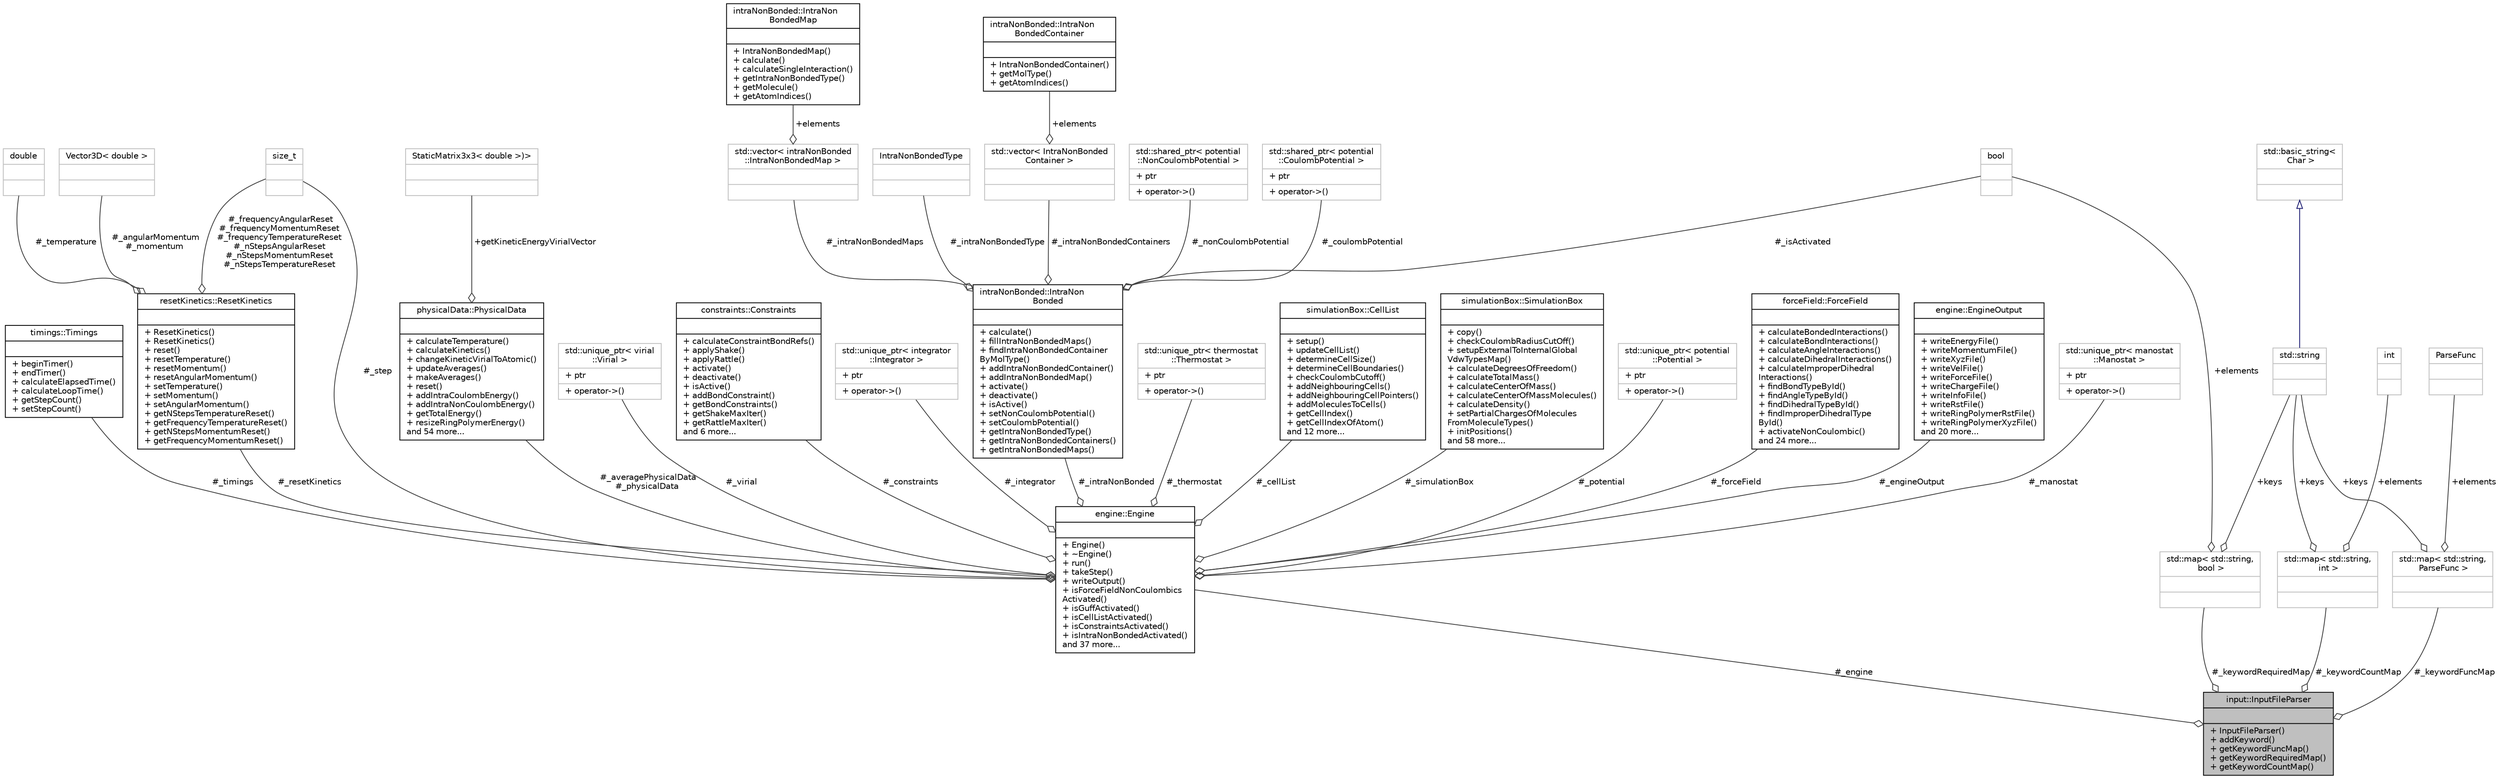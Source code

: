 digraph "input::InputFileParser"
{
 // LATEX_PDF_SIZE
  edge [fontname="Helvetica",fontsize="10",labelfontname="Helvetica",labelfontsize="10"];
  node [fontname="Helvetica",fontsize="10",shape=record];
  Node1 [label="{input::InputFileParser\n||+ InputFileParser()\l+ addKeyword()\l+ getKeywordFuncMap()\l+ getKeywordRequiredMap()\l+ getKeywordCountMap()\l}",height=0.2,width=0.4,color="black", fillcolor="grey75", style="filled", fontcolor="black",tooltip="Base class for parsing the input file."];
  Node2 -> Node1 [color="grey25",fontsize="10",style="solid",label=" #_engine" ,arrowhead="odiamond",fontname="Helvetica"];
  Node2 [label="{engine::Engine\n||+ Engine()\l+ ~Engine()\l+ run()\l+ takeStep()\l+ writeOutput()\l+ isForceFieldNonCoulombics\lActivated()\l+ isGuffActivated()\l+ isCellListActivated()\l+ isConstraintsActivated()\l+ isIntraNonBondedActivated()\land 37 more...\l}",height=0.2,width=0.4,color="black", fillcolor="white", style="filled",URL="$classengine_1_1Engine.html",tooltip="Contains all the information needed to run the simulation."];
  Node3 -> Node2 [color="grey25",fontsize="10",style="solid",label=" #_manostat" ,arrowhead="odiamond",fontname="Helvetica"];
  Node3 [label="{std::unique_ptr\< manostat\l::Manostat \>\n|+ ptr\l|+ operator-\>()\l}",height=0.2,width=0.4,color="grey75", fillcolor="white", style="filled",tooltip=" "];
  Node4 -> Node2 [color="grey25",fontsize="10",style="solid",label=" #_integrator" ,arrowhead="odiamond",fontname="Helvetica"];
  Node4 [label="{std::unique_ptr\< integrator\l::Integrator \>\n|+ ptr\l|+ operator-\>()\l}",height=0.2,width=0.4,color="grey75", fillcolor="white", style="filled",tooltip=" "];
  Node5 -> Node2 [color="grey25",fontsize="10",style="solid",label=" #_thermostat" ,arrowhead="odiamond",fontname="Helvetica"];
  Node5 [label="{std::unique_ptr\< thermostat\l::Thermostat \>\n|+ ptr\l|+ operator-\>()\l}",height=0.2,width=0.4,color="grey75", fillcolor="white", style="filled",tooltip=" "];
  Node6 -> Node2 [color="grey25",fontsize="10",style="solid",label=" #_cellList" ,arrowhead="odiamond",fontname="Helvetica"];
  Node6 [label="{simulationBox::CellList\n||+ setup()\l+ updateCellList()\l+ determineCellSize()\l+ determineCellBoundaries()\l+ checkCoulombCutoff()\l+ addNeighbouringCells()\l+ addNeighbouringCellPointers()\l+ addMoleculesToCells()\l+ getCellIndex()\l+ getCellIndexOfAtom()\land 12 more...\l}",height=0.2,width=0.4,color="black", fillcolor="white", style="filled",URL="$classsimulationBox_1_1CellList.html",tooltip="CellList is a class for cell list."];
  Node7 -> Node2 [color="grey25",fontsize="10",style="solid",label=" #_simulationBox" ,arrowhead="odiamond",fontname="Helvetica"];
  Node7 [label="{simulationBox::SimulationBox\n||+ copy()\l+ checkCoulombRadiusCutOff()\l+ setupExternalToInternalGlobal\lVdwTypesMap()\l+ calculateDegreesOfFreedom()\l+ calculateTotalMass()\l+ calculateCenterOfMass()\l+ calculateCenterOfMassMolecules()\l+ calculateDensity()\l+ setPartialChargesOfMolecules\lFromMoleculeTypes()\l+ initPositions()\land 58 more...\l}",height=0.2,width=0.4,color="black", fillcolor="white", style="filled",URL="$classsimulationBox_1_1SimulationBox.html",tooltip="contains all particles and the simulation box"];
  Node8 -> Node2 [color="grey25",fontsize="10",style="solid",label=" #_step" ,arrowhead="odiamond",fontname="Helvetica"];
  Node8 [label="{size_t\n||}",height=0.2,width=0.4,color="grey75", fillcolor="white", style="filled",tooltip=" "];
  Node9 -> Node2 [color="grey25",fontsize="10",style="solid",label=" #_resetKinetics" ,arrowhead="odiamond",fontname="Helvetica"];
  Node9 [label="{resetKinetics::ResetKinetics\n||+ ResetKinetics()\l+ ResetKinetics()\l+ reset()\l+ resetTemperature()\l+ resetMomentum()\l+ resetAngularMomentum()\l+ setTemperature()\l+ setMomentum()\l+ setAngularMomentum()\l+ getNStepsTemperatureReset()\l+ getFrequencyTemperatureReset()\l+ getNStepsMomentumReset()\l+ getFrequencyMomentumReset()\l}",height=0.2,width=0.4,color="black", fillcolor="white", style="filled",URL="$classresetKinetics_1_1ResetKinetics.html",tooltip="base class for the reset of the kinetics - represents also class for no reset"];
  Node10 -> Node9 [color="grey25",fontsize="10",style="solid",label=" #_temperature" ,arrowhead="odiamond",fontname="Helvetica"];
  Node10 [label="{double\n||}",height=0.2,width=0.4,color="grey75", fillcolor="white", style="filled",tooltip=" "];
  Node8 -> Node9 [color="grey25",fontsize="10",style="solid",label=" #_frequencyAngularReset\n#_frequencyMomentumReset\n#_frequencyTemperatureReset\n#_nStepsAngularReset\n#_nStepsMomentumReset\n#_nStepsTemperatureReset" ,arrowhead="odiamond",fontname="Helvetica"];
  Node11 -> Node9 [color="grey25",fontsize="10",style="solid",label=" #_angularMomentum\n#_momentum" ,arrowhead="odiamond",fontname="Helvetica"];
  Node11 [label="{Vector3D\< double \>\n||}",height=0.2,width=0.4,color="grey75", fillcolor="white", style="filled",tooltip=" "];
  Node12 -> Node2 [color="grey25",fontsize="10",style="solid",label=" #_forceField" ,arrowhead="odiamond",fontname="Helvetica"];
  Node12 [label="{forceField::ForceField\n||+ calculateBondedInteractions()\l+ calculateBondInteractions()\l+ calculateAngleInteractions()\l+ calculateDihedralInteractions()\l+ calculateImproperDihedral\lInteractions()\l+ findBondTypeById()\l+ findAngleTypeById()\l+ findDihedralTypeById()\l+ findImproperDihedralType\lById()\l+ activateNonCoulombic()\land 24 more...\l}",height=0.2,width=0.4,color="black", fillcolor="white", style="filled",URL="$classforceField_1_1ForceField.html",tooltip="force field object containing all force field information"];
  Node13 -> Node2 [color="grey25",fontsize="10",style="solid",label=" #_engineOutput" ,arrowhead="odiamond",fontname="Helvetica"];
  Node13 [label="{engine::EngineOutput\n||+ writeEnergyFile()\l+ writeMomentumFile()\l+ writeXyzFile()\l+ writeVelFile()\l+ writeForceFile()\l+ writeChargeFile()\l+ writeInfoFile()\l+ writeRstFile()\l+ writeRingPolymerRstFile()\l+ writeRingPolymerXyzFile()\land 20 more...\l}",height=0.2,width=0.4,color="black", fillcolor="white", style="filled",URL="$classengine_1_1EngineOutput.html",tooltip="contains unique pointers to all of the output classes"];
  Node14 -> Node2 [color="grey25",fontsize="10",style="solid",label=" #_intraNonBonded" ,arrowhead="odiamond",fontname="Helvetica"];
  Node14 [label="{intraNonBonded::IntraNon\lBonded\n||+ calculate()\l+ fillIntraNonBondedMaps()\l+ findIntraNonBondedContainer\lByMolType()\l+ addIntraNonBondedContainer()\l+ addIntraNonBondedMap()\l+ activate()\l+ deactivate()\l+ isActive()\l+ setNonCoulombPotential()\l+ setCoulombPotential()\l+ getIntraNonBondedType()\l+ getIntraNonBondedContainers()\l+ getIntraNonBondedMaps()\l}",height=0.2,width=0.4,color="black", fillcolor="white", style="filled",URL="$classintraNonBonded_1_1IntraNonBonded.html",tooltip="base class for intra non bonded interactions"];
  Node15 -> Node14 [color="grey25",fontsize="10",style="solid",label=" #_nonCoulombPotential" ,arrowhead="odiamond",fontname="Helvetica"];
  Node15 [label="{std::shared_ptr\< potential\l::NonCoulombPotential \>\n|+ ptr\l|+ operator-\>()\l}",height=0.2,width=0.4,color="grey75", fillcolor="white", style="filled",tooltip=" "];
  Node16 -> Node14 [color="grey25",fontsize="10",style="solid",label=" #_intraNonBondedType" ,arrowhead="odiamond",fontname="Helvetica"];
  Node16 [label="{IntraNonBondedType\n||}",height=0.2,width=0.4,color="grey75", fillcolor="white", style="filled",tooltip=" "];
  Node17 -> Node14 [color="grey25",fontsize="10",style="solid",label=" #_intraNonBondedContainers" ,arrowhead="odiamond",fontname="Helvetica"];
  Node17 [label="{std::vector\< IntraNonBonded\lContainer \>\n||}",height=0.2,width=0.4,color="grey75", fillcolor="white", style="filled",tooltip=" "];
  Node18 -> Node17 [color="grey25",fontsize="10",style="solid",label=" +elements" ,arrowhead="odiamond",fontname="Helvetica"];
  Node18 [label="{intraNonBonded::IntraNon\lBondedContainer\n||+ IntraNonBondedContainer()\l+ getMolType()\l+ getAtomIndices()\l}",height=0.2,width=0.4,color="black", fillcolor="white", style="filled",URL="$classintraNonBonded_1_1IntraNonBondedContainer.html",tooltip="represents a container for a single intra non bonded type"];
  Node19 -> Node14 [color="grey25",fontsize="10",style="solid",label=" #_isActivated" ,arrowhead="odiamond",fontname="Helvetica"];
  Node19 [label="{bool\n||}",height=0.2,width=0.4,color="grey75", fillcolor="white", style="filled",tooltip=" "];
  Node20 -> Node14 [color="grey25",fontsize="10",style="solid",label=" #_coulombPotential" ,arrowhead="odiamond",fontname="Helvetica"];
  Node20 [label="{std::shared_ptr\< potential\l::CoulombPotential \>\n|+ ptr\l|+ operator-\>()\l}",height=0.2,width=0.4,color="grey75", fillcolor="white", style="filled",tooltip=" "];
  Node21 -> Node14 [color="grey25",fontsize="10",style="solid",label=" #_intraNonBondedMaps" ,arrowhead="odiamond",fontname="Helvetica"];
  Node21 [label="{std::vector\< intraNonBonded\l::IntraNonBondedMap \>\n||}",height=0.2,width=0.4,color="grey75", fillcolor="white", style="filled",tooltip=" "];
  Node22 -> Node21 [color="grey25",fontsize="10",style="solid",label=" +elements" ,arrowhead="odiamond",fontname="Helvetica"];
  Node22 [label="{intraNonBonded::IntraNon\lBondedMap\n||+ IntraNonBondedMap()\l+ calculate()\l+ calculateSingleInteraction()\l+ getIntraNonBondedType()\l+ getMolecule()\l+ getAtomIndices()\l}",height=0.2,width=0.4,color="black", fillcolor="white", style="filled",URL="$classintraNonBonded_1_1IntraNonBondedMap.html",tooltip="defines a map for a single molecule to its intra non bonded interactions"];
  Node23 -> Node2 [color="grey25",fontsize="10",style="solid",label=" #_timings" ,arrowhead="odiamond",fontname="Helvetica"];
  Node23 [label="{timings::Timings\n||+ beginTimer()\l+ endTimer()\l+ calculateElapsedTime()\l+ calculateLoopTime()\l+ getStepCount()\l+ setStepCount()\l}",height=0.2,width=0.4,color="black", fillcolor="white", style="filled",URL="$classtimings_1_1Timings.html",tooltip="Stores all timings information."];
  Node24 -> Node2 [color="grey25",fontsize="10",style="solid",label=" #_averagePhysicalData\n#_physicalData" ,arrowhead="odiamond",fontname="Helvetica"];
  Node24 [label="{physicalData::PhysicalData\n||+ calculateTemperature()\l+ calculateKinetics()\l+ changeKineticVirialToAtomic()\l+ updateAverages()\l+ makeAverages()\l+ reset()\l+ addIntraCoulombEnergy()\l+ addIntraNonCoulombEnergy()\l+ getTotalEnergy()\l+ resizeRingPolymerEnergy()\land 54 more...\l}",height=0.2,width=0.4,color="black", fillcolor="white", style="filled",URL="$classphysicalData_1_1PhysicalData.html",tooltip="PhysicalData is a class for output data storage."];
  Node25 -> Node24 [color="grey25",fontsize="10",style="solid",label=" +getKineticEnergyVirialVector" ,arrowhead="odiamond",fontname="Helvetica"];
  Node25 [label="{StaticMatrix3x3\< double \>)\>\n||}",height=0.2,width=0.4,color="grey75", fillcolor="white", style="filled",tooltip=" "];
  Node26 -> Node2 [color="grey25",fontsize="10",style="solid",label=" #_potential" ,arrowhead="odiamond",fontname="Helvetica"];
  Node26 [label="{std::unique_ptr\< potential\l::Potential \>\n|+ ptr\l|+ operator-\>()\l}",height=0.2,width=0.4,color="grey75", fillcolor="white", style="filled",tooltip=" "];
  Node27 -> Node2 [color="grey25",fontsize="10",style="solid",label=" #_virial" ,arrowhead="odiamond",fontname="Helvetica"];
  Node27 [label="{std::unique_ptr\< virial\l::Virial \>\n|+ ptr\l|+ operator-\>()\l}",height=0.2,width=0.4,color="grey75", fillcolor="white", style="filled",tooltip=" "];
  Node28 -> Node2 [color="grey25",fontsize="10",style="solid",label=" #_constraints" ,arrowhead="odiamond",fontname="Helvetica"];
  Node28 [label="{constraints::Constraints\n||+ calculateConstraintBondRefs()\l+ applyShake()\l+ applyRattle()\l+ activate()\l+ deactivate()\l+ isActive()\l+ addBondConstraint()\l+ getBondConstraints()\l+ getShakeMaxIter()\l+ getRattleMaxIter()\land 6 more...\l}",height=0.2,width=0.4,color="black", fillcolor="white", style="filled",URL="$classconstraints_1_1Constraints.html",tooltip="class containing all constraints"];
  Node29 -> Node1 [color="grey25",fontsize="10",style="solid",label=" #_keywordCountMap" ,arrowhead="odiamond",fontname="Helvetica"];
  Node29 [label="{std::map\< std::string,\l int \>\n||}",height=0.2,width=0.4,color="grey75", fillcolor="white", style="filled",tooltip=" "];
  Node30 -> Node29 [color="grey25",fontsize="10",style="solid",label=" +elements" ,arrowhead="odiamond",fontname="Helvetica"];
  Node30 [label="{int\n||}",height=0.2,width=0.4,color="grey75", fillcolor="white", style="filled",tooltip=" "];
  Node31 -> Node29 [color="grey25",fontsize="10",style="solid",label=" +keys" ,arrowhead="odiamond",fontname="Helvetica"];
  Node31 [label="{std::string\n||}",height=0.2,width=0.4,color="grey75", fillcolor="white", style="filled",tooltip=" "];
  Node32 -> Node31 [dir="back",color="midnightblue",fontsize="10",style="solid",arrowtail="onormal",fontname="Helvetica"];
  Node32 [label="{std::basic_string\<\l Char \>\n||}",height=0.2,width=0.4,color="grey75", fillcolor="white", style="filled",tooltip=" "];
  Node33 -> Node1 [color="grey25",fontsize="10",style="solid",label=" #_keywordRequiredMap" ,arrowhead="odiamond",fontname="Helvetica"];
  Node33 [label="{std::map\< std::string,\l bool \>\n||}",height=0.2,width=0.4,color="grey75", fillcolor="white", style="filled",tooltip=" "];
  Node19 -> Node33 [color="grey25",fontsize="10",style="solid",label=" +elements" ,arrowhead="odiamond",fontname="Helvetica"];
  Node31 -> Node33 [color="grey25",fontsize="10",style="solid",label=" +keys" ,arrowhead="odiamond",fontname="Helvetica"];
  Node34 -> Node1 [color="grey25",fontsize="10",style="solid",label=" #_keywordFuncMap" ,arrowhead="odiamond",fontname="Helvetica"];
  Node34 [label="{std::map\< std::string,\l ParseFunc \>\n||}",height=0.2,width=0.4,color="grey75", fillcolor="white", style="filled",tooltip=" "];
  Node35 -> Node34 [color="grey25",fontsize="10",style="solid",label=" +elements" ,arrowhead="odiamond",fontname="Helvetica"];
  Node35 [label="{ParseFunc\n||}",height=0.2,width=0.4,color="grey75", fillcolor="white", style="filled",tooltip=" "];
  Node31 -> Node34 [color="grey25",fontsize="10",style="solid",label=" +keys" ,arrowhead="odiamond",fontname="Helvetica"];
}
